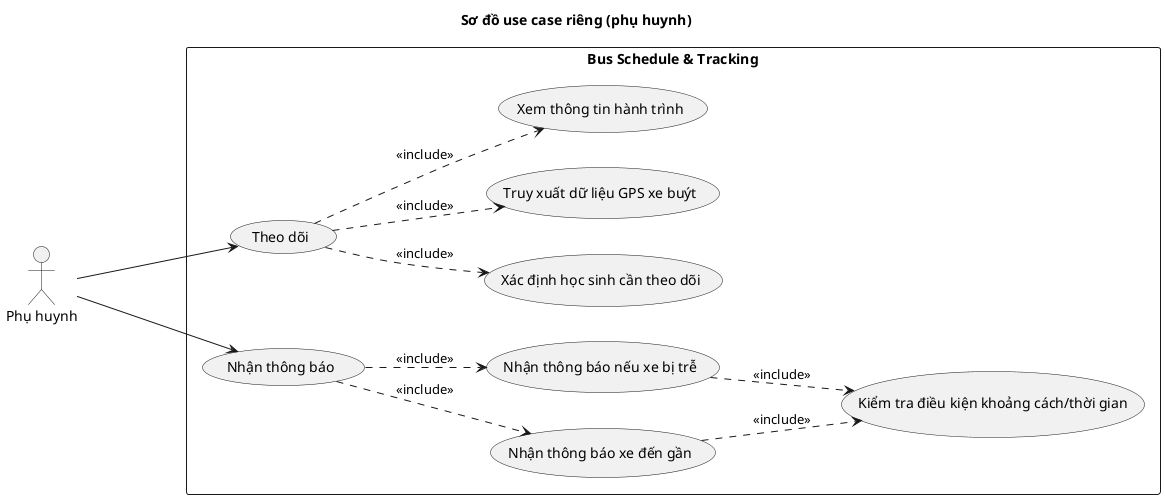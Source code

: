 @startuml
title Sơ đồ use case riêng (phụ huynh)
left to right direction
actor "Phụ huynh" as ph

rectangle "Bus Schedule & Tracking" {
    usecase "Theo dõi" as UC5
    usecase "Nhận thông báo" as UC10
    
    usecase "Xác định học sinh cần theo dõi" as UC11
    usecase "Truy xuất dữ liệu GPS xe buýt" as UC12
    usecase "Xem thông tin hành trình" as UC13
    usecase "Nhận thông báo xe đến gần" as UC14
    usecase "Nhận thông báo nếu xe bị trễ" as UC15
    
    usecase "Kiểm tra điều kiện khoảng cách/thời gian" as UC16

    UC5 ..> UC11 : <<include>>
    UC5 ..> UC12 : <<include>>
    UC5 ..> UC13 : <<include>>

    UC10 ..> UC14 : <<include>>
    UC10 ..> UC15 : <<include>>

    UC15 ..> UC16 : <<include>>
    UC14 ..> UC16 : <<include>>
}

ph ---> UC10
ph ---> UC5
@enduml